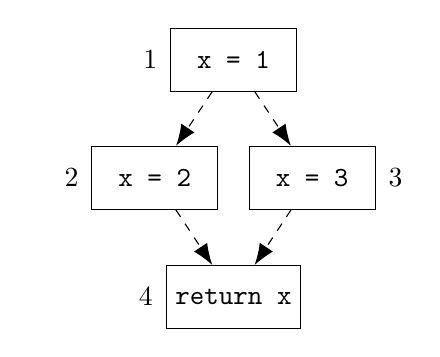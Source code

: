 %\usetikzlibrary{arrows.meta}
%\usetikzlibrary{positioning}

\tikzstyle{ptr} = [-{Latex[length=2.7mm]}]

\tikzstyle{loop} = [ptr,looseness=10]

\tikzstyle{block} = [
    draw,
    align=center,
    rectangle,
    minimum height=0.8cm,
    minimum width=1.6cm
]

\begin{tikzpicture}

    \node[block] (1) {\ttfamily x = 1};
    \node[block] (2) at (-1,-1.5) {\ttfamily x = 2};
    \node[block] (3) at ( 1,-1.5) {\ttfamily x = 3};
    \node[block] (4) [below = 2.2cm of 1] {\ttfamily return x};

    \path[ptr,dashed] (1) edge (2)
                      (1) edge (3)
                      (2) edge (4)
                      (3) edge (4);

    \foreach \x in {1,2,4}
        \node at ($(\x.west)-(0.25,0)$) {\x};
    \node at ($(3.east)+(0.25,0)$) {3};

\end{tikzpicture}
